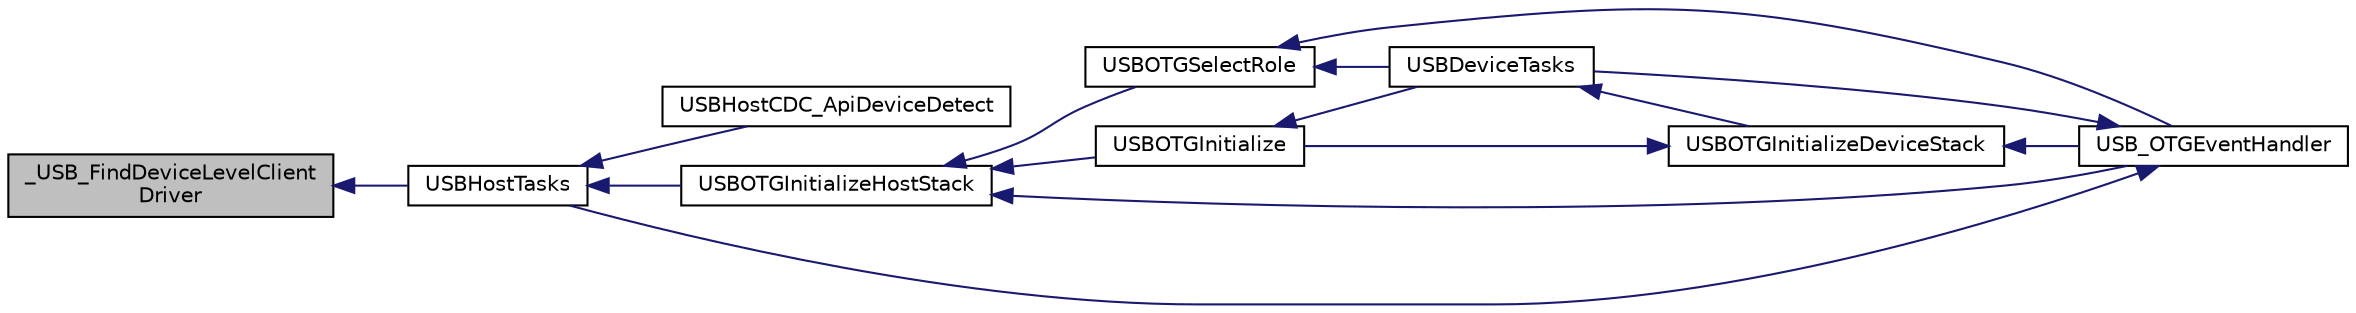 digraph "_USB_FindDeviceLevelClientDriver"
{
  edge [fontname="Helvetica",fontsize="10",labelfontname="Helvetica",labelfontsize="10"];
  node [fontname="Helvetica",fontsize="10",shape=record];
  rankdir="LR";
  Node1 [label="_USB_FindDeviceLevelClient\lDriver",height=0.2,width=0.4,color="black", fillcolor="grey75", style="filled", fontcolor="black"];
  Node1 -> Node2 [dir="back",color="midnightblue",fontsize="10",style="solid",fontname="Helvetica"];
  Node2 [label="USBHostTasks",height=0.2,width=0.4,color="black", fillcolor="white", style="filled",URL="$usb__host_8c.html#acc6184ed42d388b3d1a3fbc889c7cd68"];
  Node2 -> Node3 [dir="back",color="midnightblue",fontsize="10",style="solid",fontname="Helvetica"];
  Node3 [label="USBHostCDC_ApiDeviceDetect",height=0.2,width=0.4,color="black", fillcolor="white", style="filled",URL="$usb__host__cdc__interface_8c.html#aebb742aa385542e9b8163cea4f7604fc"];
  Node2 -> Node4 [dir="back",color="midnightblue",fontsize="10",style="solid",fontname="Helvetica"];
  Node4 [label="USBOTGInitializeHostStack",height=0.2,width=0.4,color="black", fillcolor="white", style="filled",URL="$usb__otg_8c.html#af98c8bdc0cfbf9860490d6ae5a9d22da"];
  Node4 -> Node5 [dir="back",color="midnightblue",fontsize="10",style="solid",fontname="Helvetica"];
  Node5 [label="USBOTGInitialize",height=0.2,width=0.4,color="black", fillcolor="white", style="filled",URL="$usb__otg_8c.html#a1821d7229191e748ee716d497b14e5a2"];
  Node5 -> Node6 [dir="back",color="midnightblue",fontsize="10",style="solid",fontname="Helvetica"];
  Node6 [label="USBDeviceTasks",height=0.2,width=0.4,color="black", fillcolor="white", style="filled",URL="$usb__device_8c.html#af35807553af66eab5b5d459fa13b274e"];
  Node6 -> Node7 [dir="back",color="midnightblue",fontsize="10",style="solid",fontname="Helvetica"];
  Node7 [label="USBOTGInitializeDeviceStack",height=0.2,width=0.4,color="black", fillcolor="white", style="filled",URL="$usb__otg_8c.html#a24df6380f3917b867cf25d53dd5216a5"];
  Node7 -> Node5 [dir="back",color="midnightblue",fontsize="10",style="solid",fontname="Helvetica"];
  Node7 -> Node8 [dir="back",color="midnightblue",fontsize="10",style="solid",fontname="Helvetica"];
  Node8 [label="USB_OTGEventHandler",height=0.2,width=0.4,color="black", fillcolor="white", style="filled",URL="$usb__otg_8c.html#ac5d1852c92a2364bf541966638962f42"];
  Node8 -> Node6 [dir="back",color="midnightblue",fontsize="10",style="solid",fontname="Helvetica"];
  Node8 -> Node2 [dir="back",color="midnightblue",fontsize="10",style="solid",fontname="Helvetica"];
  Node4 -> Node9 [dir="back",color="midnightblue",fontsize="10",style="solid",fontname="Helvetica"];
  Node9 [label="USBOTGSelectRole",height=0.2,width=0.4,color="black", fillcolor="white", style="filled",URL="$usb__otg_8c.html#a6b7e526fa731f878145d8a05ac1afc02"];
  Node9 -> Node6 [dir="back",color="midnightblue",fontsize="10",style="solid",fontname="Helvetica"];
  Node9 -> Node8 [dir="back",color="midnightblue",fontsize="10",style="solid",fontname="Helvetica"];
  Node4 -> Node8 [dir="back",color="midnightblue",fontsize="10",style="solid",fontname="Helvetica"];
}
